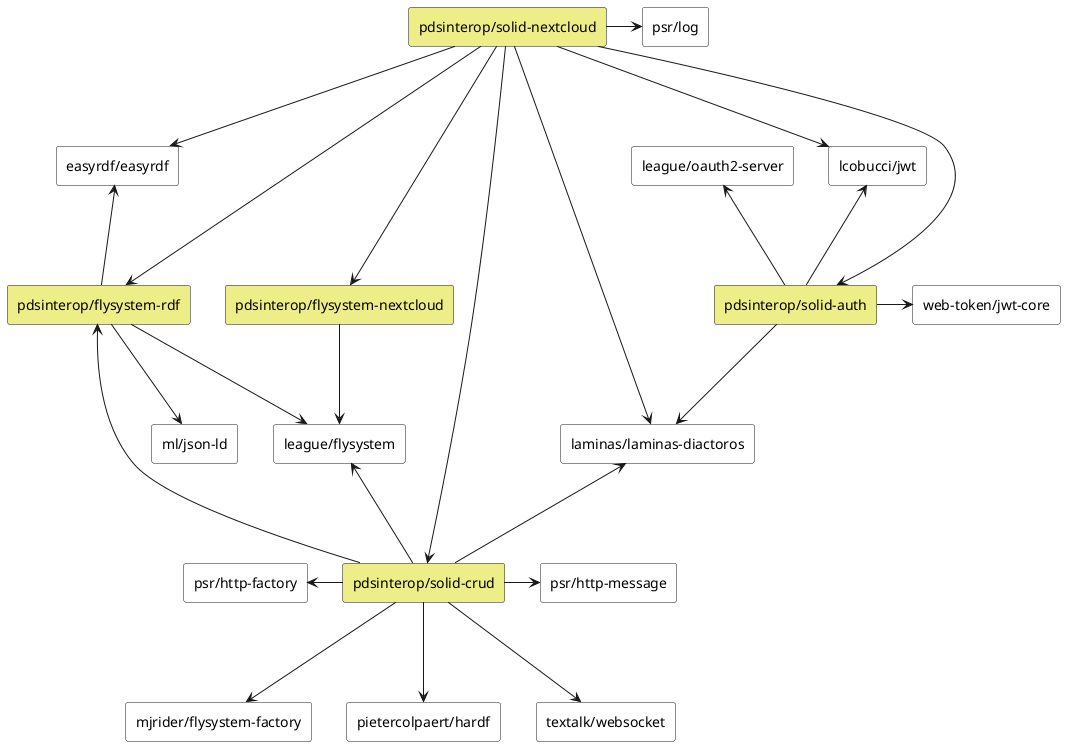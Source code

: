 @startuml

'left to right direction

'!pragma layout smetana

hide stereotype

'hide <<VENDOR>>

skinparam {
    backgroundColor transparent

    rectangleBackgroundColor #EE8
    rectangleBackgroundColor<<VENDOR>> white
    ranksep 100
}

rectangle "easyrdf/easyrdf" <<VENDOR>> as easyrdf.easyrdf
rectangle "laminas/laminas-diactoros" <<VENDOR>> as laminas.laminas_diactoros
rectangle "lcobucci/jwt" <<VENDOR>> as lcobucci.jwt
rectangle "league/flysystem" <<VENDOR>> as league.flysystem
rectangle "league/oauth2-server" <<VENDOR>> as league.oauth2_server
rectangle "mjrider/flysystem-factory" <<VENDOR>> as mjrider.flysystem_factory
rectangle "ml/json-ld" <<VENDOR>> as ml.json_ld
rectangle "pietercolpaert/hardf" <<VENDOR>> as pietercolpaert.hardf
rectangle "psr/http-factory" <<VENDOR>> as psr.http_factory
rectangle "psr/http-message" <<VENDOR>> as psr.http_message
rectangle "psr/log" <<VENDOR>> as psr.log
rectangle "textalk/websocket" <<VENDOR>> as textalk.websocket
rectangle "web-token/jwt-core" <<VENDOR>> as web_token.jwt_core

rectangle "pdsinterop/solid-nextcloud" as pdsinterop.solid_nextcloud

rectangle "pdsinterop/flysystem-nextcloud" as pdsinterop.flysystem_nextcloud
rectangle "pdsinterop/solid-auth" as pdsinterop.solid_auth
rectangle "pdsinterop/flysystem-rdf" as pdsinterop.flysystem_rdf
rectangle "pdsinterop/solid-crud" as pdsinterop.solid_crud

pdsinterop.flysystem_nextcloud --> league.flysystem

pdsinterop.solid_auth --> laminas.laminas_diactoros
pdsinterop.solid_auth -u-> lcobucci.jwt
pdsinterop.solid_auth -u-> league.oauth2_server
pdsinterop.solid_auth -r-> web_token.jwt_core

pdsinterop.flysystem_rdf -u-> easyrdf.easyrdf
pdsinterop.flysystem_rdf --> league.flysystem
pdsinterop.flysystem_rdf --> ml.json_ld

pdsinterop.solid_crud -u-> laminas.laminas_diactoros
pdsinterop.solid_crud -u-> league.flysystem
pdsinterop.solid_crud -l-> pdsinterop.flysystem_rdf
pdsinterop.solid_crud --> mjrider.flysystem_factory
pdsinterop.solid_crud --> pietercolpaert.hardf
pdsinterop.solid_crud -l-> psr.http_factory
pdsinterop.solid_crud -r-> psr.http_message
pdsinterop.solid_crud --> textalk.websocket

pdsinterop.solid_nextcloud --> easyrdf.easyrdf
pdsinterop.solid_nextcloud --> laminas.laminas_diactoros
pdsinterop.solid_nextcloud --> lcobucci.jwt
pdsinterop.solid_nextcloud --> pdsinterop.flysystem_nextcloud
pdsinterop.solid_nextcloud --> pdsinterop.flysystem_rdf
pdsinterop.solid_nextcloud --> pdsinterop.solid_auth
pdsinterop.solid_nextcloud --> pdsinterop.solid_crud
pdsinterop.solid_nextcloud -r-> psr.log

@enduml
